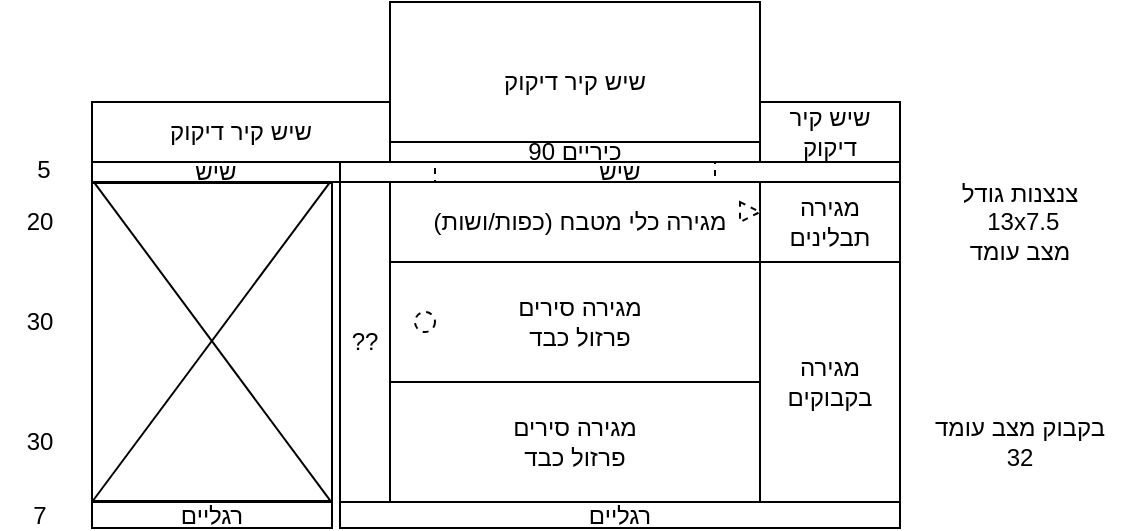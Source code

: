 <mxfile version="14.4.9" type="device"><diagram id="EuR9hZVsRx429y_d1P4q" name="Page-1"><mxGraphModel dx="981" dy="546" grid="1" gridSize="10" guides="1" tooltips="1" connect="1" arrows="1" fold="1" page="1" pageScale="1" pageWidth="850" pageHeight="1100" math="0" shadow="0"><root><mxCell id="0"/><mxCell id="1" parent="0"/><mxCell id="86EVHIqXW4juM2lfvM0m-1" value="שיש קיר דיקוק" style="rounded=0;whiteSpace=wrap;html=1;direction=&quot;rtl&quot;;" vertex="1" parent="1"><mxGeometry x="445" y="150" width="185" height="80" as="geometry"/></mxCell><mxCell id="icow_ygRH_gW6er2xLxD-1" value="&lt;div&gt;מגירה כלי מטבח (כפות/ושות)&lt;br&gt;&lt;/div&gt;" style="rounded=0;whiteSpace=wrap;html=1;direction=&quot;rtl&quot;;" parent="1" vertex="1"><mxGeometry x="445" y="240" width="190" height="40" as="geometry"/></mxCell><mxCell id="icow_ygRH_gW6er2xLxD-3" value="כיריים 90" style="rounded=0;whiteSpace=wrap;html=1;direction=&quot;rtl&quot;;" parent="1" vertex="1"><mxGeometry x="445" y="220" width="185" height="10" as="geometry"/></mxCell><mxCell id="icow_ygRH_gW6er2xLxD-4" value="&lt;div&gt;מגירה סירים&lt;/div&gt;&lt;div&gt;פרזול כבד&lt;br&gt;&lt;/div&gt;" style="rounded=0;whiteSpace=wrap;html=1;direction=&quot;rtl&quot;;" parent="1" vertex="1"><mxGeometry x="445" y="280" width="190" height="60" as="geometry"/></mxCell><mxCell id="icow_ygRH_gW6er2xLxD-5" value="מגירה תבלינים" style="rounded=0;whiteSpace=wrap;html=1;direction=&quot;rtl&quot;;" parent="1" vertex="1"><mxGeometry x="630" y="240" width="70" height="40" as="geometry"/></mxCell><mxCell id="icow_ygRH_gW6er2xLxD-7" value="מגירה בקבוקים" style="rounded=0;whiteSpace=wrap;html=1;direction=&quot;rtl&quot;;" parent="1" vertex="1"><mxGeometry x="630" y="280" width="70" height="120" as="geometry"/></mxCell><mxCell id="icow_ygRH_gW6er2xLxD-10" value="&lt;div&gt;צנצנות גודל&lt;/div&gt;&lt;div&gt;&amp;nbsp;13x7.5&lt;/div&gt;&lt;div&gt;מצב עומד&lt;br&gt;&lt;/div&gt;" style="text;html=1;strokeColor=none;fillColor=none;align=center;verticalAlign=middle;whiteSpace=wrap;rounded=0;direction=rtl;" parent="1" vertex="1"><mxGeometry x="710" y="240" width="100" height="40" as="geometry"/></mxCell><mxCell id="icow_ygRH_gW6er2xLxD-12" value="20" style="text;html=1;strokeColor=none;fillColor=none;align=center;verticalAlign=middle;whiteSpace=wrap;rounded=0;" parent="1" vertex="1"><mxGeometry x="250" y="250" width="40" height="20" as="geometry"/></mxCell><mxCell id="icow_ygRH_gW6er2xLxD-13" value="30" style="text;html=1;strokeColor=none;fillColor=none;align=center;verticalAlign=middle;whiteSpace=wrap;rounded=0;" parent="1" vertex="1"><mxGeometry x="250" y="300" width="40" height="20" as="geometry"/></mxCell><mxCell id="icow_ygRH_gW6er2xLxD-14" value="30" style="text;html=1;strokeColor=none;fillColor=none;align=center;verticalAlign=middle;whiteSpace=wrap;rounded=0;" parent="1" vertex="1"><mxGeometry x="250" y="360" width="40" height="20" as="geometry"/></mxCell><mxCell id="icow_ygRH_gW6er2xLxD-16" value="7" style="text;html=1;strokeColor=none;fillColor=none;align=center;verticalAlign=middle;whiteSpace=wrap;rounded=0;" parent="1" vertex="1"><mxGeometry x="250" y="400" width="40" height="13" as="geometry"/></mxCell><mxCell id="icow_ygRH_gW6er2xLxD-17" value="רגליים" style="rounded=0;whiteSpace=wrap;html=1;direction=&quot;rtl&quot;;" parent="1" vertex="1"><mxGeometry x="420" y="400" width="280" height="13" as="geometry"/></mxCell><mxCell id="icow_ygRH_gW6er2xLxD-19" value="&lt;div&gt;מגירה סירים&lt;/div&gt;&lt;div&gt;פרזול כבד&lt;br&gt;&lt;/div&gt;" style="rounded=0;whiteSpace=wrap;html=1;direction=&quot;rtl&quot;;" parent="1" vertex="1"><mxGeometry x="445" y="340" width="185" height="60" as="geometry"/></mxCell><mxCell id="icow_ygRH_gW6er2xLxD-25" value="שיש" style="rounded=0;whiteSpace=wrap;html=1;direction=&quot;rtl&quot;;" parent="1" vertex="1"><mxGeometry x="420" y="230" width="280" height="10" as="geometry"/></mxCell><mxCell id="icow_ygRH_gW6er2xLxD-27" value="5" style="text;html=1;strokeColor=none;fillColor=none;align=center;verticalAlign=middle;whiteSpace=wrap;rounded=0;" parent="1" vertex="1"><mxGeometry x="252" y="229" width="40" height="10" as="geometry"/></mxCell><mxCell id="icow_ygRH_gW6er2xLxD-29" value="" style="rounded=0;whiteSpace=wrap;html=1;direction=&quot;rtl&quot;;dashed=1;fillColor=none;" parent="1" vertex="1"><mxGeometry x="467.5" y="230" width="140" height="10" as="geometry"/></mxCell><mxCell id="icow_ygRH_gW6er2xLxD-32" value="" style="triangle;whiteSpace=wrap;html=1;dashed=1;" parent="1" vertex="1"><mxGeometry x="620" y="250" width="10" height="10" as="geometry"/></mxCell><mxCell id="icow_ygRH_gW6er2xLxD-33" value="רגליים" style="rounded=0;whiteSpace=wrap;html=1;direction=&quot;rtl&quot;;" parent="1" vertex="1"><mxGeometry x="296" y="400" width="120" height="13" as="geometry"/></mxCell><mxCell id="icow_ygRH_gW6er2xLxD-34" value="??" style="rounded=0;whiteSpace=wrap;html=1;direction=&quot;rtl&quot;;" parent="1" vertex="1"><mxGeometry x="420" y="240" width="25" height="160" as="geometry"/></mxCell><mxCell id="icow_ygRH_gW6er2xLxD-35" value="" style="rounded=0;whiteSpace=wrap;html=1;direction=&quot;rtl&quot;;" parent="1" vertex="1"><mxGeometry x="296" y="240.5" width="120" height="159" as="geometry"/></mxCell><mxCell id="icow_ygRH_gW6er2xLxD-36" value="שיש" style="rounded=0;whiteSpace=wrap;html=1;direction=&quot;rtl&quot;;" parent="1" vertex="1"><mxGeometry x="296" y="230" width="124" height="10" as="geometry"/></mxCell><mxCell id="icow_ygRH_gW6er2xLxD-39" value="" style="endArrow=none;html=1;entryX=0.992;entryY=-0.003;entryDx=0;entryDy=0;entryPerimeter=0;" parent="1" target="icow_ygRH_gW6er2xLxD-35" edge="1"><mxGeometry width="50" height="50" relative="1" as="geometry"><mxPoint x="296" y="400" as="sourcePoint"/><mxPoint x="346" y="350" as="targetPoint"/></mxGeometry></mxCell><mxCell id="icow_ygRH_gW6er2xLxD-40" value="" style="endArrow=none;html=1;entryX=0.008;entryY=-0.003;entryDx=0;entryDy=0;entryPerimeter=0;exitX=0.992;exitY=0.998;exitDx=0;exitDy=0;exitPerimeter=0;" parent="1" source="icow_ygRH_gW6er2xLxD-35" target="icow_ygRH_gW6er2xLxD-35" edge="1"><mxGeometry width="50" height="50" relative="1" as="geometry"><mxPoint x="306" y="410" as="sourcePoint"/><mxPoint x="425.04" y="250.023" as="targetPoint"/></mxGeometry></mxCell><mxCell id="icow_ygRH_gW6er2xLxD-41" value="" style="ellipse;whiteSpace=wrap;html=1;aspect=fixed;dashed=1;fillColor=none;" parent="1" vertex="1"><mxGeometry x="457.5" y="305" width="10" height="10" as="geometry"/></mxCell><mxCell id="icow_ygRH_gW6er2xLxD-42" value="&lt;div&gt;בקבוק מצב עומד&lt;/div&gt;&lt;div&gt;32&lt;br&gt;&lt;/div&gt;" style="text;html=1;strokeColor=none;fillColor=none;align=center;verticalAlign=middle;whiteSpace=wrap;rounded=0;direction=rtl;" parent="1" vertex="1"><mxGeometry x="715" y="350" width="90" height="40" as="geometry"/></mxCell><mxCell id="86EVHIqXW4juM2lfvM0m-2" value="שיש קיר דיקוק" style="rounded=0;whiteSpace=wrap;html=1;direction=&quot;rtl&quot;;" vertex="1" parent="1"><mxGeometry x="296" y="200" width="149" height="30" as="geometry"/></mxCell><mxCell id="86EVHIqXW4juM2lfvM0m-3" value="שיש קיר דיקוק" style="rounded=0;whiteSpace=wrap;html=1;direction=&quot;rtl&quot;;" vertex="1" parent="1"><mxGeometry x="630" y="200" width="70" height="30" as="geometry"/></mxCell></root></mxGraphModel></diagram></mxfile>
